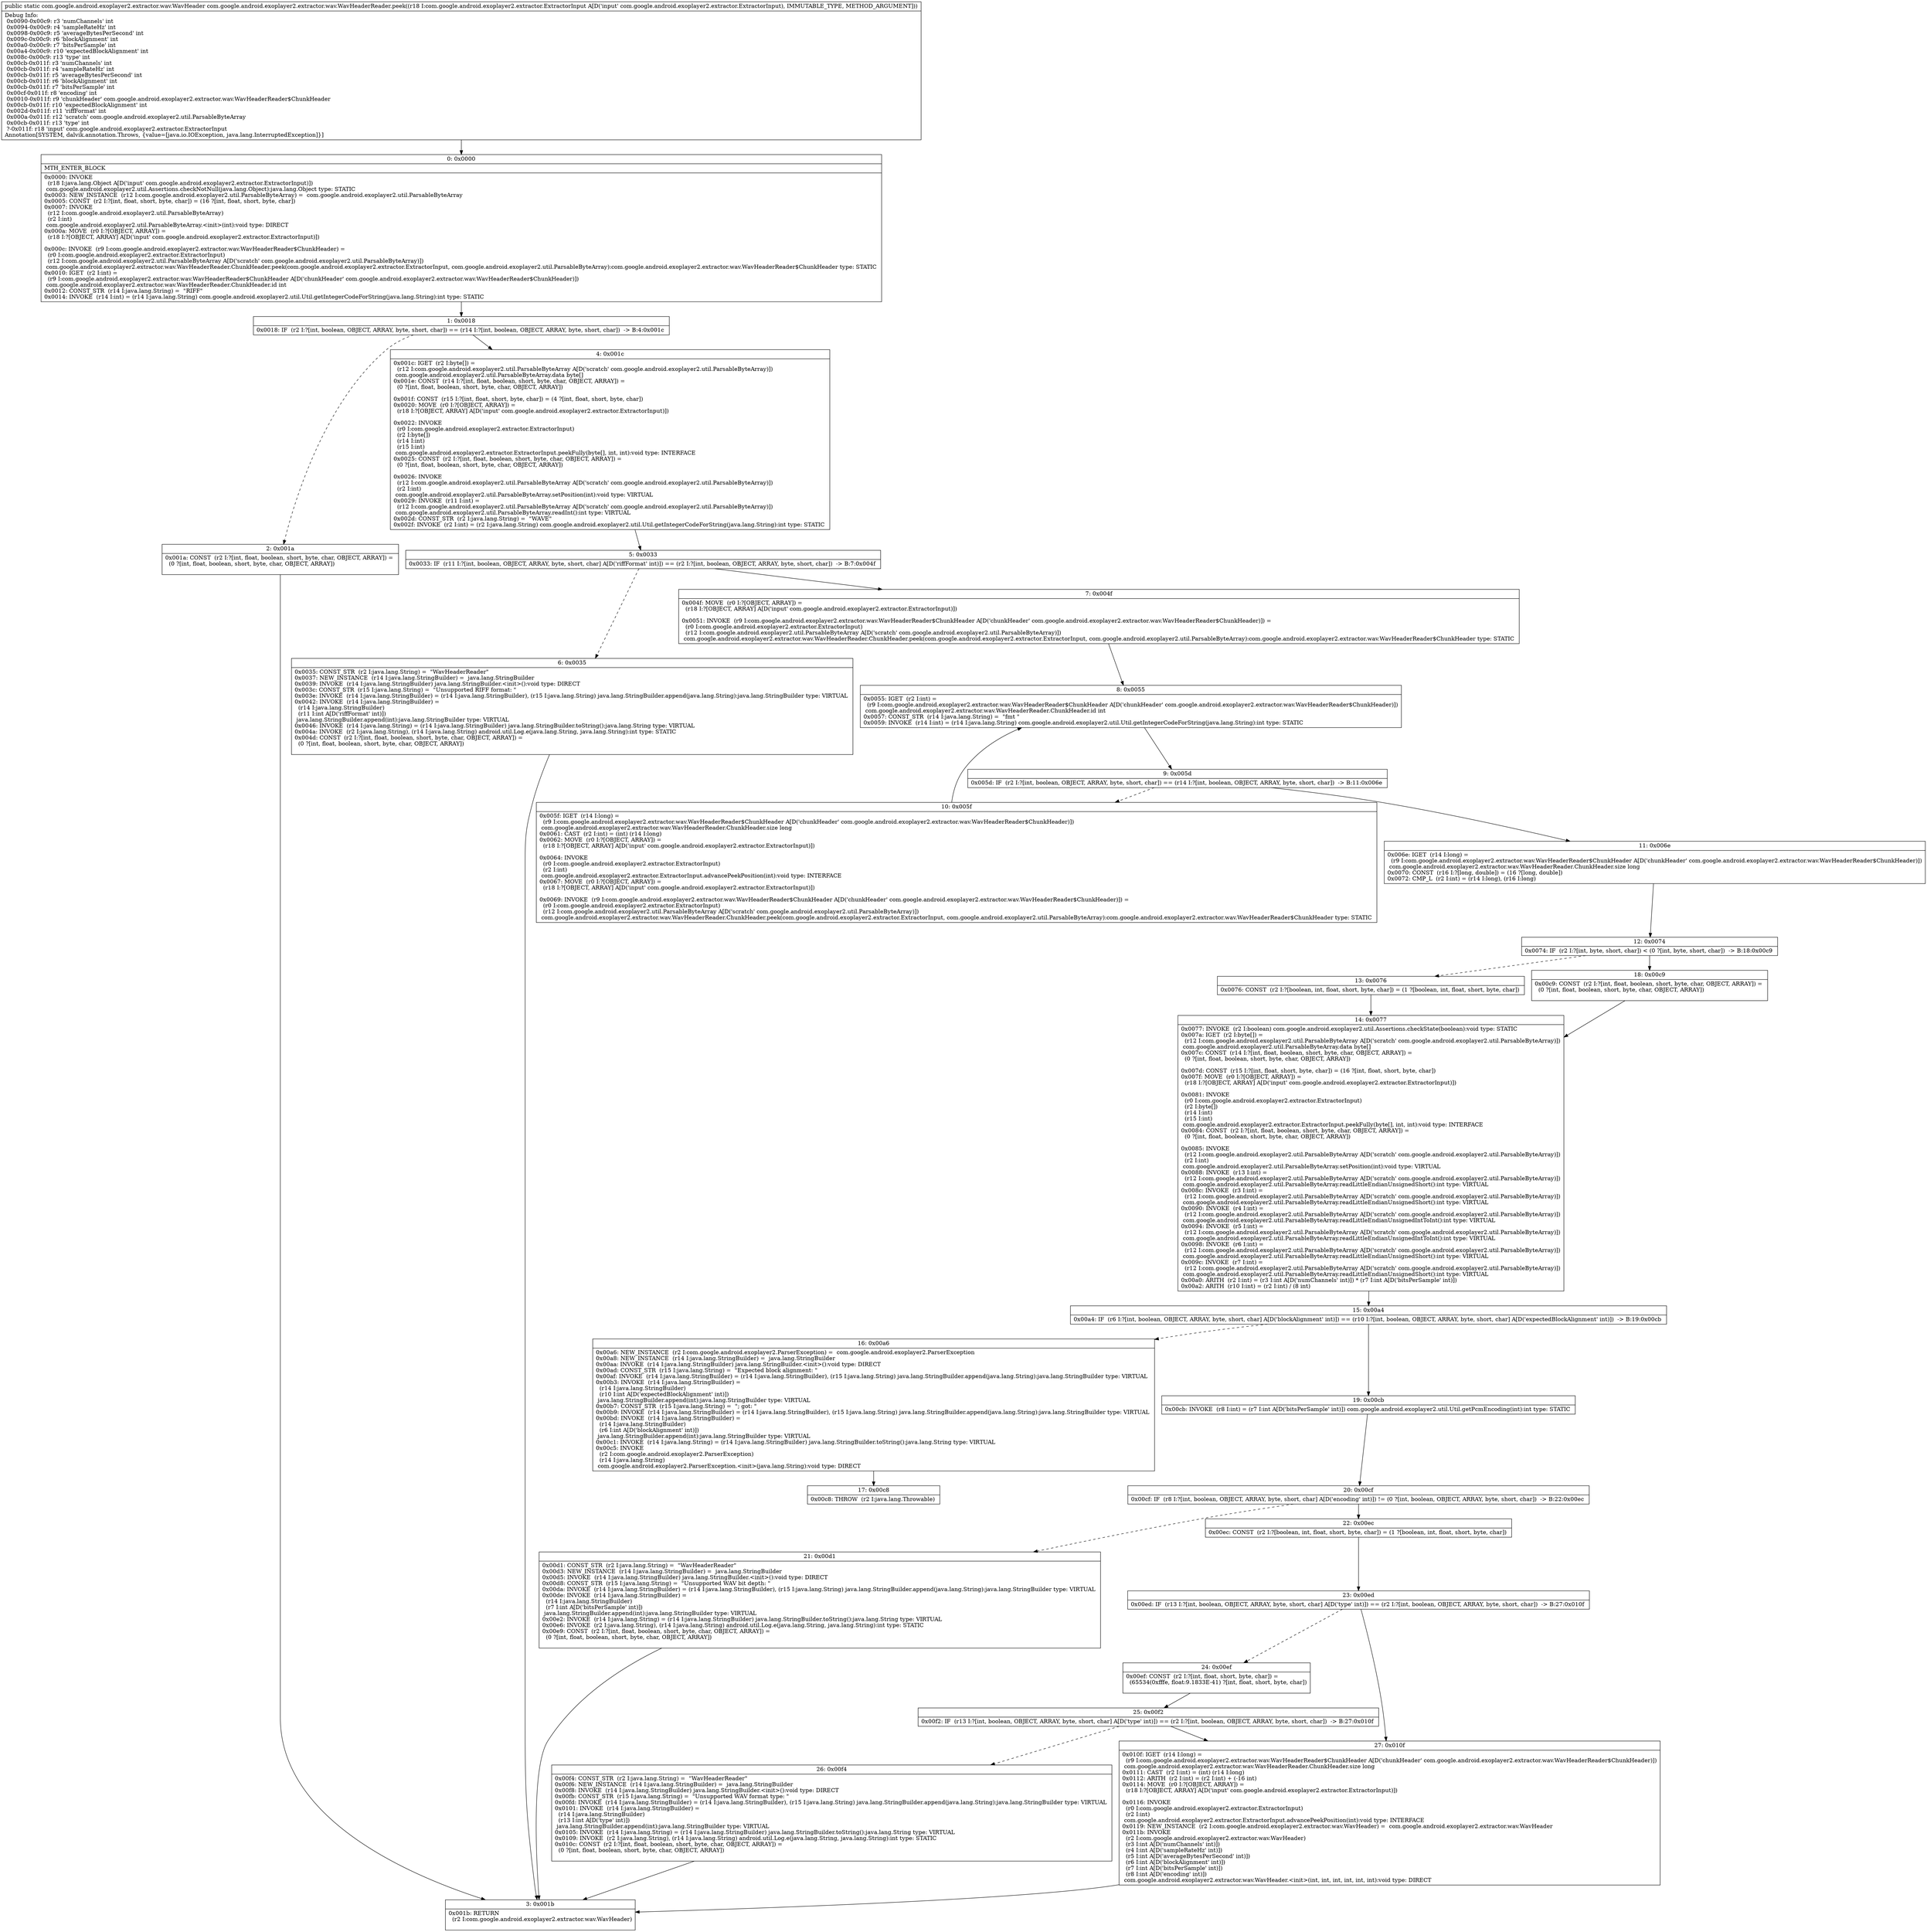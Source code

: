 digraph "CFG forcom.google.android.exoplayer2.extractor.wav.WavHeaderReader.peek(Lcom\/google\/android\/exoplayer2\/extractor\/ExtractorInput;)Lcom\/google\/android\/exoplayer2\/extractor\/wav\/WavHeader;" {
Node_0 [shape=record,label="{0\:\ 0x0000|MTH_ENTER_BLOCK\l|0x0000: INVOKE  \l  (r18 I:java.lang.Object A[D('input' com.google.android.exoplayer2.extractor.ExtractorInput)])\l com.google.android.exoplayer2.util.Assertions.checkNotNull(java.lang.Object):java.lang.Object type: STATIC \l0x0003: NEW_INSTANCE  (r12 I:com.google.android.exoplayer2.util.ParsableByteArray) =  com.google.android.exoplayer2.util.ParsableByteArray \l0x0005: CONST  (r2 I:?[int, float, short, byte, char]) = (16 ?[int, float, short, byte, char]) \l0x0007: INVOKE  \l  (r12 I:com.google.android.exoplayer2.util.ParsableByteArray)\l  (r2 I:int)\l com.google.android.exoplayer2.util.ParsableByteArray.\<init\>(int):void type: DIRECT \l0x000a: MOVE  (r0 I:?[OBJECT, ARRAY]) = \l  (r18 I:?[OBJECT, ARRAY] A[D('input' com.google.android.exoplayer2.extractor.ExtractorInput)])\l \l0x000c: INVOKE  (r9 I:com.google.android.exoplayer2.extractor.wav.WavHeaderReader$ChunkHeader) = \l  (r0 I:com.google.android.exoplayer2.extractor.ExtractorInput)\l  (r12 I:com.google.android.exoplayer2.util.ParsableByteArray A[D('scratch' com.google.android.exoplayer2.util.ParsableByteArray)])\l com.google.android.exoplayer2.extractor.wav.WavHeaderReader.ChunkHeader.peek(com.google.android.exoplayer2.extractor.ExtractorInput, com.google.android.exoplayer2.util.ParsableByteArray):com.google.android.exoplayer2.extractor.wav.WavHeaderReader$ChunkHeader type: STATIC \l0x0010: IGET  (r2 I:int) = \l  (r9 I:com.google.android.exoplayer2.extractor.wav.WavHeaderReader$ChunkHeader A[D('chunkHeader' com.google.android.exoplayer2.extractor.wav.WavHeaderReader$ChunkHeader)])\l com.google.android.exoplayer2.extractor.wav.WavHeaderReader.ChunkHeader.id int \l0x0012: CONST_STR  (r14 I:java.lang.String) =  \"RIFF\" \l0x0014: INVOKE  (r14 I:int) = (r14 I:java.lang.String) com.google.android.exoplayer2.util.Util.getIntegerCodeForString(java.lang.String):int type: STATIC \l}"];
Node_1 [shape=record,label="{1\:\ 0x0018|0x0018: IF  (r2 I:?[int, boolean, OBJECT, ARRAY, byte, short, char]) == (r14 I:?[int, boolean, OBJECT, ARRAY, byte, short, char])  \-\> B:4:0x001c \l}"];
Node_2 [shape=record,label="{2\:\ 0x001a|0x001a: CONST  (r2 I:?[int, float, boolean, short, byte, char, OBJECT, ARRAY]) = \l  (0 ?[int, float, boolean, short, byte, char, OBJECT, ARRAY])\l \l}"];
Node_3 [shape=record,label="{3\:\ 0x001b|0x001b: RETURN  \l  (r2 I:com.google.android.exoplayer2.extractor.wav.WavHeader)\l \l}"];
Node_4 [shape=record,label="{4\:\ 0x001c|0x001c: IGET  (r2 I:byte[]) = \l  (r12 I:com.google.android.exoplayer2.util.ParsableByteArray A[D('scratch' com.google.android.exoplayer2.util.ParsableByteArray)])\l com.google.android.exoplayer2.util.ParsableByteArray.data byte[] \l0x001e: CONST  (r14 I:?[int, float, boolean, short, byte, char, OBJECT, ARRAY]) = \l  (0 ?[int, float, boolean, short, byte, char, OBJECT, ARRAY])\l \l0x001f: CONST  (r15 I:?[int, float, short, byte, char]) = (4 ?[int, float, short, byte, char]) \l0x0020: MOVE  (r0 I:?[OBJECT, ARRAY]) = \l  (r18 I:?[OBJECT, ARRAY] A[D('input' com.google.android.exoplayer2.extractor.ExtractorInput)])\l \l0x0022: INVOKE  \l  (r0 I:com.google.android.exoplayer2.extractor.ExtractorInput)\l  (r2 I:byte[])\l  (r14 I:int)\l  (r15 I:int)\l com.google.android.exoplayer2.extractor.ExtractorInput.peekFully(byte[], int, int):void type: INTERFACE \l0x0025: CONST  (r2 I:?[int, float, boolean, short, byte, char, OBJECT, ARRAY]) = \l  (0 ?[int, float, boolean, short, byte, char, OBJECT, ARRAY])\l \l0x0026: INVOKE  \l  (r12 I:com.google.android.exoplayer2.util.ParsableByteArray A[D('scratch' com.google.android.exoplayer2.util.ParsableByteArray)])\l  (r2 I:int)\l com.google.android.exoplayer2.util.ParsableByteArray.setPosition(int):void type: VIRTUAL \l0x0029: INVOKE  (r11 I:int) = \l  (r12 I:com.google.android.exoplayer2.util.ParsableByteArray A[D('scratch' com.google.android.exoplayer2.util.ParsableByteArray)])\l com.google.android.exoplayer2.util.ParsableByteArray.readInt():int type: VIRTUAL \l0x002d: CONST_STR  (r2 I:java.lang.String) =  \"WAVE\" \l0x002f: INVOKE  (r2 I:int) = (r2 I:java.lang.String) com.google.android.exoplayer2.util.Util.getIntegerCodeForString(java.lang.String):int type: STATIC \l}"];
Node_5 [shape=record,label="{5\:\ 0x0033|0x0033: IF  (r11 I:?[int, boolean, OBJECT, ARRAY, byte, short, char] A[D('riffFormat' int)]) == (r2 I:?[int, boolean, OBJECT, ARRAY, byte, short, char])  \-\> B:7:0x004f \l}"];
Node_6 [shape=record,label="{6\:\ 0x0035|0x0035: CONST_STR  (r2 I:java.lang.String) =  \"WavHeaderReader\" \l0x0037: NEW_INSTANCE  (r14 I:java.lang.StringBuilder) =  java.lang.StringBuilder \l0x0039: INVOKE  (r14 I:java.lang.StringBuilder) java.lang.StringBuilder.\<init\>():void type: DIRECT \l0x003c: CONST_STR  (r15 I:java.lang.String) =  \"Unsupported RIFF format: \" \l0x003e: INVOKE  (r14 I:java.lang.StringBuilder) = (r14 I:java.lang.StringBuilder), (r15 I:java.lang.String) java.lang.StringBuilder.append(java.lang.String):java.lang.StringBuilder type: VIRTUAL \l0x0042: INVOKE  (r14 I:java.lang.StringBuilder) = \l  (r14 I:java.lang.StringBuilder)\l  (r11 I:int A[D('riffFormat' int)])\l java.lang.StringBuilder.append(int):java.lang.StringBuilder type: VIRTUAL \l0x0046: INVOKE  (r14 I:java.lang.String) = (r14 I:java.lang.StringBuilder) java.lang.StringBuilder.toString():java.lang.String type: VIRTUAL \l0x004a: INVOKE  (r2 I:java.lang.String), (r14 I:java.lang.String) android.util.Log.e(java.lang.String, java.lang.String):int type: STATIC \l0x004d: CONST  (r2 I:?[int, float, boolean, short, byte, char, OBJECT, ARRAY]) = \l  (0 ?[int, float, boolean, short, byte, char, OBJECT, ARRAY])\l \l}"];
Node_7 [shape=record,label="{7\:\ 0x004f|0x004f: MOVE  (r0 I:?[OBJECT, ARRAY]) = \l  (r18 I:?[OBJECT, ARRAY] A[D('input' com.google.android.exoplayer2.extractor.ExtractorInput)])\l \l0x0051: INVOKE  (r9 I:com.google.android.exoplayer2.extractor.wav.WavHeaderReader$ChunkHeader A[D('chunkHeader' com.google.android.exoplayer2.extractor.wav.WavHeaderReader$ChunkHeader)]) = \l  (r0 I:com.google.android.exoplayer2.extractor.ExtractorInput)\l  (r12 I:com.google.android.exoplayer2.util.ParsableByteArray A[D('scratch' com.google.android.exoplayer2.util.ParsableByteArray)])\l com.google.android.exoplayer2.extractor.wav.WavHeaderReader.ChunkHeader.peek(com.google.android.exoplayer2.extractor.ExtractorInput, com.google.android.exoplayer2.util.ParsableByteArray):com.google.android.exoplayer2.extractor.wav.WavHeaderReader$ChunkHeader type: STATIC \l}"];
Node_8 [shape=record,label="{8\:\ 0x0055|0x0055: IGET  (r2 I:int) = \l  (r9 I:com.google.android.exoplayer2.extractor.wav.WavHeaderReader$ChunkHeader A[D('chunkHeader' com.google.android.exoplayer2.extractor.wav.WavHeaderReader$ChunkHeader)])\l com.google.android.exoplayer2.extractor.wav.WavHeaderReader.ChunkHeader.id int \l0x0057: CONST_STR  (r14 I:java.lang.String) =  \"fmt \" \l0x0059: INVOKE  (r14 I:int) = (r14 I:java.lang.String) com.google.android.exoplayer2.util.Util.getIntegerCodeForString(java.lang.String):int type: STATIC \l}"];
Node_9 [shape=record,label="{9\:\ 0x005d|0x005d: IF  (r2 I:?[int, boolean, OBJECT, ARRAY, byte, short, char]) == (r14 I:?[int, boolean, OBJECT, ARRAY, byte, short, char])  \-\> B:11:0x006e \l}"];
Node_10 [shape=record,label="{10\:\ 0x005f|0x005f: IGET  (r14 I:long) = \l  (r9 I:com.google.android.exoplayer2.extractor.wav.WavHeaderReader$ChunkHeader A[D('chunkHeader' com.google.android.exoplayer2.extractor.wav.WavHeaderReader$ChunkHeader)])\l com.google.android.exoplayer2.extractor.wav.WavHeaderReader.ChunkHeader.size long \l0x0061: CAST  (r2 I:int) = (int) (r14 I:long) \l0x0062: MOVE  (r0 I:?[OBJECT, ARRAY]) = \l  (r18 I:?[OBJECT, ARRAY] A[D('input' com.google.android.exoplayer2.extractor.ExtractorInput)])\l \l0x0064: INVOKE  \l  (r0 I:com.google.android.exoplayer2.extractor.ExtractorInput)\l  (r2 I:int)\l com.google.android.exoplayer2.extractor.ExtractorInput.advancePeekPosition(int):void type: INTERFACE \l0x0067: MOVE  (r0 I:?[OBJECT, ARRAY]) = \l  (r18 I:?[OBJECT, ARRAY] A[D('input' com.google.android.exoplayer2.extractor.ExtractorInput)])\l \l0x0069: INVOKE  (r9 I:com.google.android.exoplayer2.extractor.wav.WavHeaderReader$ChunkHeader A[D('chunkHeader' com.google.android.exoplayer2.extractor.wav.WavHeaderReader$ChunkHeader)]) = \l  (r0 I:com.google.android.exoplayer2.extractor.ExtractorInput)\l  (r12 I:com.google.android.exoplayer2.util.ParsableByteArray A[D('scratch' com.google.android.exoplayer2.util.ParsableByteArray)])\l com.google.android.exoplayer2.extractor.wav.WavHeaderReader.ChunkHeader.peek(com.google.android.exoplayer2.extractor.ExtractorInput, com.google.android.exoplayer2.util.ParsableByteArray):com.google.android.exoplayer2.extractor.wav.WavHeaderReader$ChunkHeader type: STATIC \l}"];
Node_11 [shape=record,label="{11\:\ 0x006e|0x006e: IGET  (r14 I:long) = \l  (r9 I:com.google.android.exoplayer2.extractor.wav.WavHeaderReader$ChunkHeader A[D('chunkHeader' com.google.android.exoplayer2.extractor.wav.WavHeaderReader$ChunkHeader)])\l com.google.android.exoplayer2.extractor.wav.WavHeaderReader.ChunkHeader.size long \l0x0070: CONST  (r16 I:?[long, double]) = (16 ?[long, double]) \l0x0072: CMP_L  (r2 I:int) = (r14 I:long), (r16 I:long) \l}"];
Node_12 [shape=record,label="{12\:\ 0x0074|0x0074: IF  (r2 I:?[int, byte, short, char]) \< (0 ?[int, byte, short, char])  \-\> B:18:0x00c9 \l}"];
Node_13 [shape=record,label="{13\:\ 0x0076|0x0076: CONST  (r2 I:?[boolean, int, float, short, byte, char]) = (1 ?[boolean, int, float, short, byte, char]) \l}"];
Node_14 [shape=record,label="{14\:\ 0x0077|0x0077: INVOKE  (r2 I:boolean) com.google.android.exoplayer2.util.Assertions.checkState(boolean):void type: STATIC \l0x007a: IGET  (r2 I:byte[]) = \l  (r12 I:com.google.android.exoplayer2.util.ParsableByteArray A[D('scratch' com.google.android.exoplayer2.util.ParsableByteArray)])\l com.google.android.exoplayer2.util.ParsableByteArray.data byte[] \l0x007c: CONST  (r14 I:?[int, float, boolean, short, byte, char, OBJECT, ARRAY]) = \l  (0 ?[int, float, boolean, short, byte, char, OBJECT, ARRAY])\l \l0x007d: CONST  (r15 I:?[int, float, short, byte, char]) = (16 ?[int, float, short, byte, char]) \l0x007f: MOVE  (r0 I:?[OBJECT, ARRAY]) = \l  (r18 I:?[OBJECT, ARRAY] A[D('input' com.google.android.exoplayer2.extractor.ExtractorInput)])\l \l0x0081: INVOKE  \l  (r0 I:com.google.android.exoplayer2.extractor.ExtractorInput)\l  (r2 I:byte[])\l  (r14 I:int)\l  (r15 I:int)\l com.google.android.exoplayer2.extractor.ExtractorInput.peekFully(byte[], int, int):void type: INTERFACE \l0x0084: CONST  (r2 I:?[int, float, boolean, short, byte, char, OBJECT, ARRAY]) = \l  (0 ?[int, float, boolean, short, byte, char, OBJECT, ARRAY])\l \l0x0085: INVOKE  \l  (r12 I:com.google.android.exoplayer2.util.ParsableByteArray A[D('scratch' com.google.android.exoplayer2.util.ParsableByteArray)])\l  (r2 I:int)\l com.google.android.exoplayer2.util.ParsableByteArray.setPosition(int):void type: VIRTUAL \l0x0088: INVOKE  (r13 I:int) = \l  (r12 I:com.google.android.exoplayer2.util.ParsableByteArray A[D('scratch' com.google.android.exoplayer2.util.ParsableByteArray)])\l com.google.android.exoplayer2.util.ParsableByteArray.readLittleEndianUnsignedShort():int type: VIRTUAL \l0x008c: INVOKE  (r3 I:int) = \l  (r12 I:com.google.android.exoplayer2.util.ParsableByteArray A[D('scratch' com.google.android.exoplayer2.util.ParsableByteArray)])\l com.google.android.exoplayer2.util.ParsableByteArray.readLittleEndianUnsignedShort():int type: VIRTUAL \l0x0090: INVOKE  (r4 I:int) = \l  (r12 I:com.google.android.exoplayer2.util.ParsableByteArray A[D('scratch' com.google.android.exoplayer2.util.ParsableByteArray)])\l com.google.android.exoplayer2.util.ParsableByteArray.readLittleEndianUnsignedIntToInt():int type: VIRTUAL \l0x0094: INVOKE  (r5 I:int) = \l  (r12 I:com.google.android.exoplayer2.util.ParsableByteArray A[D('scratch' com.google.android.exoplayer2.util.ParsableByteArray)])\l com.google.android.exoplayer2.util.ParsableByteArray.readLittleEndianUnsignedIntToInt():int type: VIRTUAL \l0x0098: INVOKE  (r6 I:int) = \l  (r12 I:com.google.android.exoplayer2.util.ParsableByteArray A[D('scratch' com.google.android.exoplayer2.util.ParsableByteArray)])\l com.google.android.exoplayer2.util.ParsableByteArray.readLittleEndianUnsignedShort():int type: VIRTUAL \l0x009c: INVOKE  (r7 I:int) = \l  (r12 I:com.google.android.exoplayer2.util.ParsableByteArray A[D('scratch' com.google.android.exoplayer2.util.ParsableByteArray)])\l com.google.android.exoplayer2.util.ParsableByteArray.readLittleEndianUnsignedShort():int type: VIRTUAL \l0x00a0: ARITH  (r2 I:int) = (r3 I:int A[D('numChannels' int)]) * (r7 I:int A[D('bitsPerSample' int)]) \l0x00a2: ARITH  (r10 I:int) = (r2 I:int) \/ (8 int) \l}"];
Node_15 [shape=record,label="{15\:\ 0x00a4|0x00a4: IF  (r6 I:?[int, boolean, OBJECT, ARRAY, byte, short, char] A[D('blockAlignment' int)]) == (r10 I:?[int, boolean, OBJECT, ARRAY, byte, short, char] A[D('expectedBlockAlignment' int)])  \-\> B:19:0x00cb \l}"];
Node_16 [shape=record,label="{16\:\ 0x00a6|0x00a6: NEW_INSTANCE  (r2 I:com.google.android.exoplayer2.ParserException) =  com.google.android.exoplayer2.ParserException \l0x00a8: NEW_INSTANCE  (r14 I:java.lang.StringBuilder) =  java.lang.StringBuilder \l0x00aa: INVOKE  (r14 I:java.lang.StringBuilder) java.lang.StringBuilder.\<init\>():void type: DIRECT \l0x00ad: CONST_STR  (r15 I:java.lang.String) =  \"Expected block alignment: \" \l0x00af: INVOKE  (r14 I:java.lang.StringBuilder) = (r14 I:java.lang.StringBuilder), (r15 I:java.lang.String) java.lang.StringBuilder.append(java.lang.String):java.lang.StringBuilder type: VIRTUAL \l0x00b3: INVOKE  (r14 I:java.lang.StringBuilder) = \l  (r14 I:java.lang.StringBuilder)\l  (r10 I:int A[D('expectedBlockAlignment' int)])\l java.lang.StringBuilder.append(int):java.lang.StringBuilder type: VIRTUAL \l0x00b7: CONST_STR  (r15 I:java.lang.String) =  \"; got: \" \l0x00b9: INVOKE  (r14 I:java.lang.StringBuilder) = (r14 I:java.lang.StringBuilder), (r15 I:java.lang.String) java.lang.StringBuilder.append(java.lang.String):java.lang.StringBuilder type: VIRTUAL \l0x00bd: INVOKE  (r14 I:java.lang.StringBuilder) = \l  (r14 I:java.lang.StringBuilder)\l  (r6 I:int A[D('blockAlignment' int)])\l java.lang.StringBuilder.append(int):java.lang.StringBuilder type: VIRTUAL \l0x00c1: INVOKE  (r14 I:java.lang.String) = (r14 I:java.lang.StringBuilder) java.lang.StringBuilder.toString():java.lang.String type: VIRTUAL \l0x00c5: INVOKE  \l  (r2 I:com.google.android.exoplayer2.ParserException)\l  (r14 I:java.lang.String)\l com.google.android.exoplayer2.ParserException.\<init\>(java.lang.String):void type: DIRECT \l}"];
Node_17 [shape=record,label="{17\:\ 0x00c8|0x00c8: THROW  (r2 I:java.lang.Throwable) \l}"];
Node_18 [shape=record,label="{18\:\ 0x00c9|0x00c9: CONST  (r2 I:?[int, float, boolean, short, byte, char, OBJECT, ARRAY]) = \l  (0 ?[int, float, boolean, short, byte, char, OBJECT, ARRAY])\l \l}"];
Node_19 [shape=record,label="{19\:\ 0x00cb|0x00cb: INVOKE  (r8 I:int) = (r7 I:int A[D('bitsPerSample' int)]) com.google.android.exoplayer2.util.Util.getPcmEncoding(int):int type: STATIC \l}"];
Node_20 [shape=record,label="{20\:\ 0x00cf|0x00cf: IF  (r8 I:?[int, boolean, OBJECT, ARRAY, byte, short, char] A[D('encoding' int)]) != (0 ?[int, boolean, OBJECT, ARRAY, byte, short, char])  \-\> B:22:0x00ec \l}"];
Node_21 [shape=record,label="{21\:\ 0x00d1|0x00d1: CONST_STR  (r2 I:java.lang.String) =  \"WavHeaderReader\" \l0x00d3: NEW_INSTANCE  (r14 I:java.lang.StringBuilder) =  java.lang.StringBuilder \l0x00d5: INVOKE  (r14 I:java.lang.StringBuilder) java.lang.StringBuilder.\<init\>():void type: DIRECT \l0x00d8: CONST_STR  (r15 I:java.lang.String) =  \"Unsupported WAV bit depth: \" \l0x00da: INVOKE  (r14 I:java.lang.StringBuilder) = (r14 I:java.lang.StringBuilder), (r15 I:java.lang.String) java.lang.StringBuilder.append(java.lang.String):java.lang.StringBuilder type: VIRTUAL \l0x00de: INVOKE  (r14 I:java.lang.StringBuilder) = \l  (r14 I:java.lang.StringBuilder)\l  (r7 I:int A[D('bitsPerSample' int)])\l java.lang.StringBuilder.append(int):java.lang.StringBuilder type: VIRTUAL \l0x00e2: INVOKE  (r14 I:java.lang.String) = (r14 I:java.lang.StringBuilder) java.lang.StringBuilder.toString():java.lang.String type: VIRTUAL \l0x00e6: INVOKE  (r2 I:java.lang.String), (r14 I:java.lang.String) android.util.Log.e(java.lang.String, java.lang.String):int type: STATIC \l0x00e9: CONST  (r2 I:?[int, float, boolean, short, byte, char, OBJECT, ARRAY]) = \l  (0 ?[int, float, boolean, short, byte, char, OBJECT, ARRAY])\l \l}"];
Node_22 [shape=record,label="{22\:\ 0x00ec|0x00ec: CONST  (r2 I:?[boolean, int, float, short, byte, char]) = (1 ?[boolean, int, float, short, byte, char]) \l}"];
Node_23 [shape=record,label="{23\:\ 0x00ed|0x00ed: IF  (r13 I:?[int, boolean, OBJECT, ARRAY, byte, short, char] A[D('type' int)]) == (r2 I:?[int, boolean, OBJECT, ARRAY, byte, short, char])  \-\> B:27:0x010f \l}"];
Node_24 [shape=record,label="{24\:\ 0x00ef|0x00ef: CONST  (r2 I:?[int, float, short, byte, char]) = \l  (65534(0xfffe, float:9.1833E\-41) ?[int, float, short, byte, char])\l \l}"];
Node_25 [shape=record,label="{25\:\ 0x00f2|0x00f2: IF  (r13 I:?[int, boolean, OBJECT, ARRAY, byte, short, char] A[D('type' int)]) == (r2 I:?[int, boolean, OBJECT, ARRAY, byte, short, char])  \-\> B:27:0x010f \l}"];
Node_26 [shape=record,label="{26\:\ 0x00f4|0x00f4: CONST_STR  (r2 I:java.lang.String) =  \"WavHeaderReader\" \l0x00f6: NEW_INSTANCE  (r14 I:java.lang.StringBuilder) =  java.lang.StringBuilder \l0x00f8: INVOKE  (r14 I:java.lang.StringBuilder) java.lang.StringBuilder.\<init\>():void type: DIRECT \l0x00fb: CONST_STR  (r15 I:java.lang.String) =  \"Unsupported WAV format type: \" \l0x00fd: INVOKE  (r14 I:java.lang.StringBuilder) = (r14 I:java.lang.StringBuilder), (r15 I:java.lang.String) java.lang.StringBuilder.append(java.lang.String):java.lang.StringBuilder type: VIRTUAL \l0x0101: INVOKE  (r14 I:java.lang.StringBuilder) = \l  (r14 I:java.lang.StringBuilder)\l  (r13 I:int A[D('type' int)])\l java.lang.StringBuilder.append(int):java.lang.StringBuilder type: VIRTUAL \l0x0105: INVOKE  (r14 I:java.lang.String) = (r14 I:java.lang.StringBuilder) java.lang.StringBuilder.toString():java.lang.String type: VIRTUAL \l0x0109: INVOKE  (r2 I:java.lang.String), (r14 I:java.lang.String) android.util.Log.e(java.lang.String, java.lang.String):int type: STATIC \l0x010c: CONST  (r2 I:?[int, float, boolean, short, byte, char, OBJECT, ARRAY]) = \l  (0 ?[int, float, boolean, short, byte, char, OBJECT, ARRAY])\l \l}"];
Node_27 [shape=record,label="{27\:\ 0x010f|0x010f: IGET  (r14 I:long) = \l  (r9 I:com.google.android.exoplayer2.extractor.wav.WavHeaderReader$ChunkHeader A[D('chunkHeader' com.google.android.exoplayer2.extractor.wav.WavHeaderReader$ChunkHeader)])\l com.google.android.exoplayer2.extractor.wav.WavHeaderReader.ChunkHeader.size long \l0x0111: CAST  (r2 I:int) = (int) (r14 I:long) \l0x0112: ARITH  (r2 I:int) = (r2 I:int) + (\-16 int) \l0x0114: MOVE  (r0 I:?[OBJECT, ARRAY]) = \l  (r18 I:?[OBJECT, ARRAY] A[D('input' com.google.android.exoplayer2.extractor.ExtractorInput)])\l \l0x0116: INVOKE  \l  (r0 I:com.google.android.exoplayer2.extractor.ExtractorInput)\l  (r2 I:int)\l com.google.android.exoplayer2.extractor.ExtractorInput.advancePeekPosition(int):void type: INTERFACE \l0x0119: NEW_INSTANCE  (r2 I:com.google.android.exoplayer2.extractor.wav.WavHeader) =  com.google.android.exoplayer2.extractor.wav.WavHeader \l0x011b: INVOKE  \l  (r2 I:com.google.android.exoplayer2.extractor.wav.WavHeader)\l  (r3 I:int A[D('numChannels' int)])\l  (r4 I:int A[D('sampleRateHz' int)])\l  (r5 I:int A[D('averageBytesPerSecond' int)])\l  (r6 I:int A[D('blockAlignment' int)])\l  (r7 I:int A[D('bitsPerSample' int)])\l  (r8 I:int A[D('encoding' int)])\l com.google.android.exoplayer2.extractor.wav.WavHeader.\<init\>(int, int, int, int, int, int):void type: DIRECT \l}"];
MethodNode[shape=record,label="{public static com.google.android.exoplayer2.extractor.wav.WavHeader com.google.android.exoplayer2.extractor.wav.WavHeaderReader.peek((r18 I:com.google.android.exoplayer2.extractor.ExtractorInput A[D('input' com.google.android.exoplayer2.extractor.ExtractorInput), IMMUTABLE_TYPE, METHOD_ARGUMENT]))  | Debug Info:\l  0x0090\-0x00c9: r3 'numChannels' int\l  0x0094\-0x00c9: r4 'sampleRateHz' int\l  0x0098\-0x00c9: r5 'averageBytesPerSecond' int\l  0x009c\-0x00c9: r6 'blockAlignment' int\l  0x00a0\-0x00c9: r7 'bitsPerSample' int\l  0x00a4\-0x00c9: r10 'expectedBlockAlignment' int\l  0x008c\-0x00c9: r13 'type' int\l  0x00cb\-0x011f: r3 'numChannels' int\l  0x00cb\-0x011f: r4 'sampleRateHz' int\l  0x00cb\-0x011f: r5 'averageBytesPerSecond' int\l  0x00cb\-0x011f: r6 'blockAlignment' int\l  0x00cb\-0x011f: r7 'bitsPerSample' int\l  0x00cf\-0x011f: r8 'encoding' int\l  0x0010\-0x011f: r9 'chunkHeader' com.google.android.exoplayer2.extractor.wav.WavHeaderReader$ChunkHeader\l  0x00cb\-0x011f: r10 'expectedBlockAlignment' int\l  0x002d\-0x011f: r11 'riffFormat' int\l  0x000a\-0x011f: r12 'scratch' com.google.android.exoplayer2.util.ParsableByteArray\l  0x00cb\-0x011f: r13 'type' int\l  ?\-0x011f: r18 'input' com.google.android.exoplayer2.extractor.ExtractorInput\lAnnotation[SYSTEM, dalvik.annotation.Throws, \{value=[java.io.IOException, java.lang.InterruptedException]\}]\l}"];
MethodNode -> Node_0;
Node_0 -> Node_1;
Node_1 -> Node_2[style=dashed];
Node_1 -> Node_4;
Node_2 -> Node_3;
Node_4 -> Node_5;
Node_5 -> Node_6[style=dashed];
Node_5 -> Node_7;
Node_6 -> Node_3;
Node_7 -> Node_8;
Node_8 -> Node_9;
Node_9 -> Node_10[style=dashed];
Node_9 -> Node_11;
Node_10 -> Node_8;
Node_11 -> Node_12;
Node_12 -> Node_13[style=dashed];
Node_12 -> Node_18;
Node_13 -> Node_14;
Node_14 -> Node_15;
Node_15 -> Node_16[style=dashed];
Node_15 -> Node_19;
Node_16 -> Node_17;
Node_18 -> Node_14;
Node_19 -> Node_20;
Node_20 -> Node_21[style=dashed];
Node_20 -> Node_22;
Node_21 -> Node_3;
Node_22 -> Node_23;
Node_23 -> Node_24[style=dashed];
Node_23 -> Node_27;
Node_24 -> Node_25;
Node_25 -> Node_26[style=dashed];
Node_25 -> Node_27;
Node_26 -> Node_3;
Node_27 -> Node_3;
}

